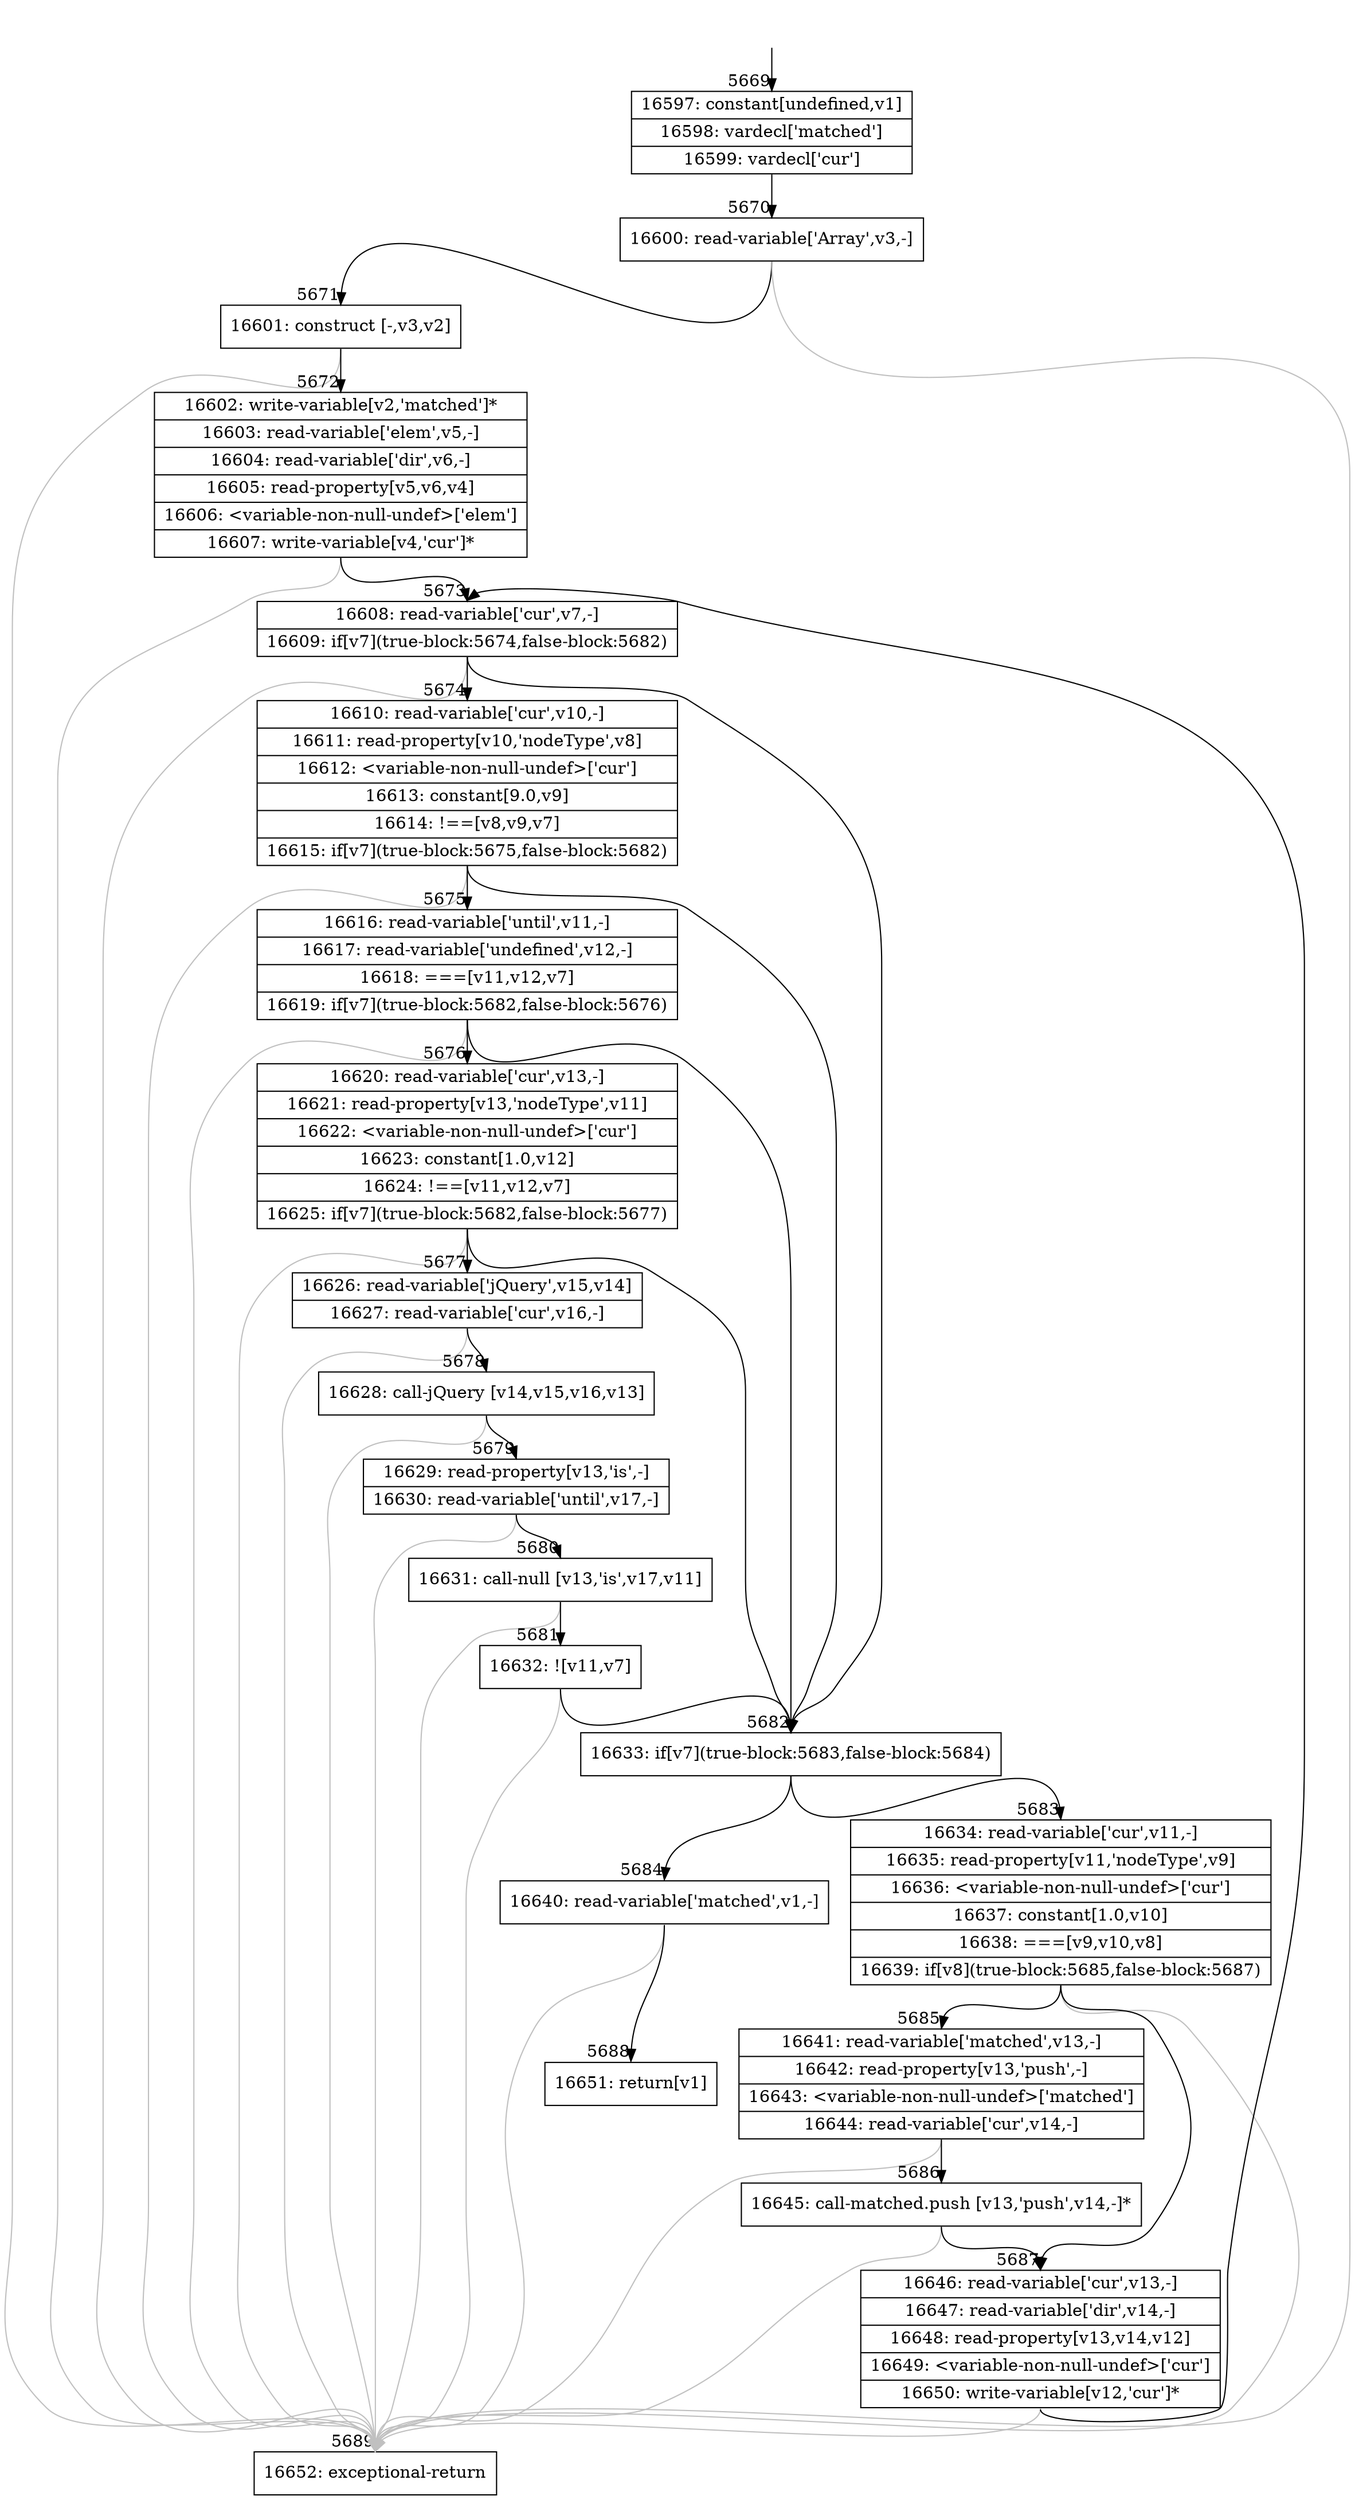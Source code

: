 digraph {
rankdir="TD"
BB_entry365[shape=none,label=""];
BB_entry365 -> BB5669 [tailport=s, headport=n, headlabel="    5669"]
BB5669 [shape=record label="{16597: constant[undefined,v1]|16598: vardecl['matched']|16599: vardecl['cur']}" ] 
BB5669 -> BB5670 [tailport=s, headport=n, headlabel="      5670"]
BB5670 [shape=record label="{16600: read-variable['Array',v3,-]}" ] 
BB5670 -> BB5671 [tailport=s, headport=n, headlabel="      5671"]
BB5670 -> BB5689 [tailport=s, headport=n, color=gray, headlabel="      5689"]
BB5671 [shape=record label="{16601: construct [-,v3,v2]}" ] 
BB5671 -> BB5672 [tailport=s, headport=n, headlabel="      5672"]
BB5671 -> BB5689 [tailport=s, headport=n, color=gray]
BB5672 [shape=record label="{16602: write-variable[v2,'matched']*|16603: read-variable['elem',v5,-]|16604: read-variable['dir',v6,-]|16605: read-property[v5,v6,v4]|16606: \<variable-non-null-undef\>['elem']|16607: write-variable[v4,'cur']*}" ] 
BB5672 -> BB5673 [tailport=s, headport=n, headlabel="      5673"]
BB5672 -> BB5689 [tailport=s, headport=n, color=gray]
BB5673 [shape=record label="{16608: read-variable['cur',v7,-]|16609: if[v7](true-block:5674,false-block:5682)}" ] 
BB5673 -> BB5682 [tailport=s, headport=n, headlabel="      5682"]
BB5673 -> BB5674 [tailport=s, headport=n, headlabel="      5674"]
BB5673 -> BB5689 [tailport=s, headport=n, color=gray]
BB5674 [shape=record label="{16610: read-variable['cur',v10,-]|16611: read-property[v10,'nodeType',v8]|16612: \<variable-non-null-undef\>['cur']|16613: constant[9.0,v9]|16614: !==[v8,v9,v7]|16615: if[v7](true-block:5675,false-block:5682)}" ] 
BB5674 -> BB5682 [tailport=s, headport=n]
BB5674 -> BB5675 [tailport=s, headport=n, headlabel="      5675"]
BB5674 -> BB5689 [tailport=s, headport=n, color=gray]
BB5675 [shape=record label="{16616: read-variable['until',v11,-]|16617: read-variable['undefined',v12,-]|16618: ===[v11,v12,v7]|16619: if[v7](true-block:5682,false-block:5676)}" ] 
BB5675 -> BB5682 [tailport=s, headport=n]
BB5675 -> BB5676 [tailport=s, headport=n, headlabel="      5676"]
BB5675 -> BB5689 [tailport=s, headport=n, color=gray]
BB5676 [shape=record label="{16620: read-variable['cur',v13,-]|16621: read-property[v13,'nodeType',v11]|16622: \<variable-non-null-undef\>['cur']|16623: constant[1.0,v12]|16624: !==[v11,v12,v7]|16625: if[v7](true-block:5682,false-block:5677)}" ] 
BB5676 -> BB5682 [tailport=s, headport=n]
BB5676 -> BB5677 [tailport=s, headport=n, headlabel="      5677"]
BB5676 -> BB5689 [tailport=s, headport=n, color=gray]
BB5677 [shape=record label="{16626: read-variable['jQuery',v15,v14]|16627: read-variable['cur',v16,-]}" ] 
BB5677 -> BB5678 [tailport=s, headport=n, headlabel="      5678"]
BB5677 -> BB5689 [tailport=s, headport=n, color=gray]
BB5678 [shape=record label="{16628: call-jQuery [v14,v15,v16,v13]}" ] 
BB5678 -> BB5679 [tailport=s, headport=n, headlabel="      5679"]
BB5678 -> BB5689 [tailport=s, headport=n, color=gray]
BB5679 [shape=record label="{16629: read-property[v13,'is',-]|16630: read-variable['until',v17,-]}" ] 
BB5679 -> BB5680 [tailport=s, headport=n, headlabel="      5680"]
BB5679 -> BB5689 [tailport=s, headport=n, color=gray]
BB5680 [shape=record label="{16631: call-null [v13,'is',v17,v11]}" ] 
BB5680 -> BB5681 [tailport=s, headport=n, headlabel="      5681"]
BB5680 -> BB5689 [tailport=s, headport=n, color=gray]
BB5681 [shape=record label="{16632: ![v11,v7]}" ] 
BB5681 -> BB5682 [tailport=s, headport=n]
BB5681 -> BB5689 [tailport=s, headport=n, color=gray]
BB5682 [shape=record label="{16633: if[v7](true-block:5683,false-block:5684)}" ] 
BB5682 -> BB5683 [tailport=s, headport=n, headlabel="      5683"]
BB5682 -> BB5684 [tailport=s, headport=n, headlabel="      5684"]
BB5683 [shape=record label="{16634: read-variable['cur',v11,-]|16635: read-property[v11,'nodeType',v9]|16636: \<variable-non-null-undef\>['cur']|16637: constant[1.0,v10]|16638: ===[v9,v10,v8]|16639: if[v8](true-block:5685,false-block:5687)}" ] 
BB5683 -> BB5685 [tailport=s, headport=n, headlabel="      5685"]
BB5683 -> BB5687 [tailport=s, headport=n, headlabel="      5687"]
BB5683 -> BB5689 [tailport=s, headport=n, color=gray]
BB5684 [shape=record label="{16640: read-variable['matched',v1,-]}" ] 
BB5684 -> BB5688 [tailport=s, headport=n, headlabel="      5688"]
BB5684 -> BB5689 [tailport=s, headport=n, color=gray]
BB5685 [shape=record label="{16641: read-variable['matched',v13,-]|16642: read-property[v13,'push',-]|16643: \<variable-non-null-undef\>['matched']|16644: read-variable['cur',v14,-]}" ] 
BB5685 -> BB5686 [tailport=s, headport=n, headlabel="      5686"]
BB5685 -> BB5689 [tailport=s, headport=n, color=gray]
BB5686 [shape=record label="{16645: call-matched.push [v13,'push',v14,-]*}" ] 
BB5686 -> BB5687 [tailport=s, headport=n]
BB5686 -> BB5689 [tailport=s, headport=n, color=gray]
BB5687 [shape=record label="{16646: read-variable['cur',v13,-]|16647: read-variable['dir',v14,-]|16648: read-property[v13,v14,v12]|16649: \<variable-non-null-undef\>['cur']|16650: write-variable[v12,'cur']*}" ] 
BB5687 -> BB5673 [tailport=s, headport=n]
BB5687 -> BB5689 [tailport=s, headport=n, color=gray]
BB5688 [shape=record label="{16651: return[v1]}" ] 
BB5689 [shape=record label="{16652: exceptional-return}" ] 
}
